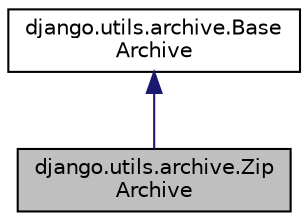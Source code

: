 digraph "django.utils.archive.ZipArchive"
{
 // LATEX_PDF_SIZE
  edge [fontname="Helvetica",fontsize="10",labelfontname="Helvetica",labelfontsize="10"];
  node [fontname="Helvetica",fontsize="10",shape=record];
  Node1 [label="django.utils.archive.Zip\lArchive",height=0.2,width=0.4,color="black", fillcolor="grey75", style="filled", fontcolor="black",tooltip=" "];
  Node2 -> Node1 [dir="back",color="midnightblue",fontsize="10",style="solid",fontname="Helvetica"];
  Node2 [label="django.utils.archive.Base\lArchive",height=0.2,width=0.4,color="black", fillcolor="white", style="filled",URL="$classdjango_1_1utils_1_1archive_1_1_base_archive.html",tooltip=" "];
}
